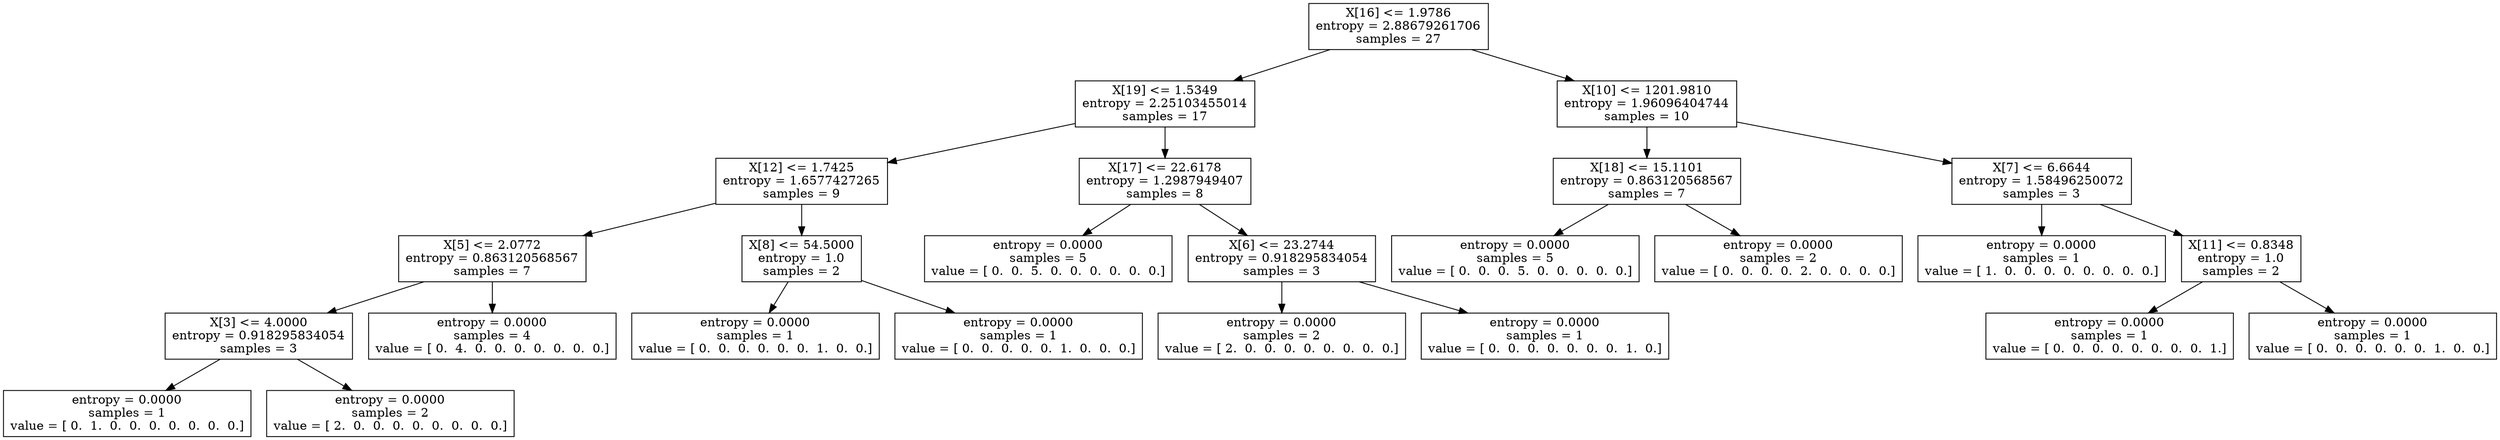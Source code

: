 digraph Tree {
0 [label="X[16] <= 1.9786\nentropy = 2.88679261706\nsamples = 27", shape="box"] ;
1 [label="X[19] <= 1.5349\nentropy = 2.25103455014\nsamples = 17", shape="box"] ;
0 -> 1 ;
2 [label="X[12] <= 1.7425\nentropy = 1.6577427265\nsamples = 9", shape="box"] ;
1 -> 2 ;
3 [label="X[5] <= 2.0772\nentropy = 0.863120568567\nsamples = 7", shape="box"] ;
2 -> 3 ;
4 [label="X[3] <= 4.0000\nentropy = 0.918295834054\nsamples = 3", shape="box"] ;
3 -> 4 ;
5 [label="entropy = 0.0000\nsamples = 1\nvalue = [ 0.  1.  0.  0.  0.  0.  0.  0.  0.]", shape="box"] ;
4 -> 5 ;
6 [label="entropy = 0.0000\nsamples = 2\nvalue = [ 2.  0.  0.  0.  0.  0.  0.  0.  0.]", shape="box"] ;
4 -> 6 ;
7 [label="entropy = 0.0000\nsamples = 4\nvalue = [ 0.  4.  0.  0.  0.  0.  0.  0.  0.]", shape="box"] ;
3 -> 7 ;
8 [label="X[8] <= 54.5000\nentropy = 1.0\nsamples = 2", shape="box"] ;
2 -> 8 ;
9 [label="entropy = 0.0000\nsamples = 1\nvalue = [ 0.  0.  0.  0.  0.  0.  1.  0.  0.]", shape="box"] ;
8 -> 9 ;
10 [label="entropy = 0.0000\nsamples = 1\nvalue = [ 0.  0.  0.  0.  0.  1.  0.  0.  0.]", shape="box"] ;
8 -> 10 ;
11 [label="X[17] <= 22.6178\nentropy = 1.2987949407\nsamples = 8", shape="box"] ;
1 -> 11 ;
12 [label="entropy = 0.0000\nsamples = 5\nvalue = [ 0.  0.  5.  0.  0.  0.  0.  0.  0.]", shape="box"] ;
11 -> 12 ;
13 [label="X[6] <= 23.2744\nentropy = 0.918295834054\nsamples = 3", shape="box"] ;
11 -> 13 ;
14 [label="entropy = 0.0000\nsamples = 2\nvalue = [ 2.  0.  0.  0.  0.  0.  0.  0.  0.]", shape="box"] ;
13 -> 14 ;
15 [label="entropy = 0.0000\nsamples = 1\nvalue = [ 0.  0.  0.  0.  0.  0.  0.  1.  0.]", shape="box"] ;
13 -> 15 ;
16 [label="X[10] <= 1201.9810\nentropy = 1.96096404744\nsamples = 10", shape="box"] ;
0 -> 16 ;
17 [label="X[18] <= 15.1101\nentropy = 0.863120568567\nsamples = 7", shape="box"] ;
16 -> 17 ;
18 [label="entropy = 0.0000\nsamples = 5\nvalue = [ 0.  0.  0.  5.  0.  0.  0.  0.  0.]", shape="box"] ;
17 -> 18 ;
19 [label="entropy = 0.0000\nsamples = 2\nvalue = [ 0.  0.  0.  0.  2.  0.  0.  0.  0.]", shape="box"] ;
17 -> 19 ;
20 [label="X[7] <= 6.6644\nentropy = 1.58496250072\nsamples = 3", shape="box"] ;
16 -> 20 ;
21 [label="entropy = 0.0000\nsamples = 1\nvalue = [ 1.  0.  0.  0.  0.  0.  0.  0.  0.]", shape="box"] ;
20 -> 21 ;
22 [label="X[11] <= 0.8348\nentropy = 1.0\nsamples = 2", shape="box"] ;
20 -> 22 ;
23 [label="entropy = 0.0000\nsamples = 1\nvalue = [ 0.  0.  0.  0.  0.  0.  0.  0.  1.]", shape="box"] ;
22 -> 23 ;
24 [label="entropy = 0.0000\nsamples = 1\nvalue = [ 0.  0.  0.  0.  0.  0.  1.  0.  0.]", shape="box"] ;
22 -> 24 ;
}
